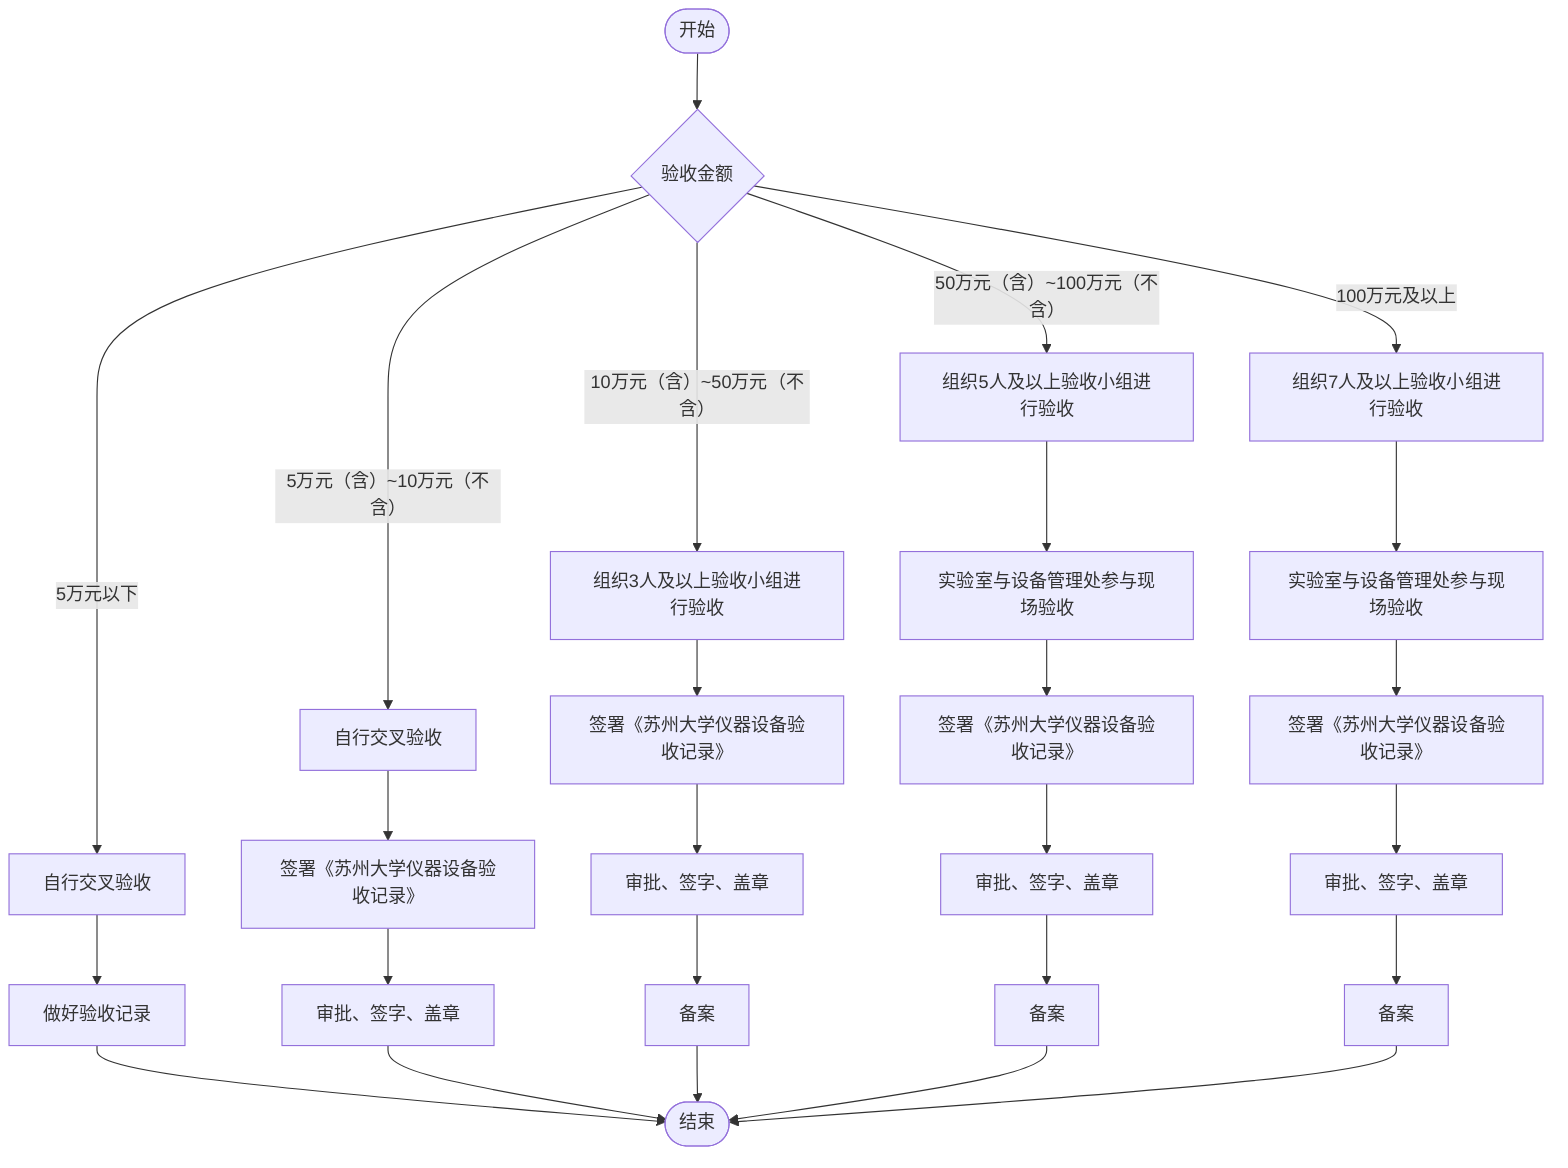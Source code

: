 flowchart TD
    Start([开始]) --> Amount{验收金额}
    Amount -->|5万元以下| A1[自行交叉验收]
    A1 --> A2[做好验收记录]
    A2 --> End([结束])
    Amount -->|5万元（含）~10万元（不含）| B1[自行交叉验收]
    B1 --> B2[签署《苏州大学仪器设备验收记录》]
    B2 --> B3[审批、签字、盖章]
    B3 --> End([结束])
    Amount -->|10万元（含）~50万元（不含）| C1[组织3人及以上验收小组进行验收]
    C1 --> C2[签署《苏州大学仪器设备验收记录》]
    C2 --> C3[审批、签字、盖章]
    C3 --> C4[备案]
    C4 --> End([结束])
    Amount -->|50万元（含）~100万元（不含）| D1[组织5人及以上验收小组进行验收]
    D1 --> D2[实验室与设备管理处参与现场验收]
    D2 --> D3[签署《苏州大学仪器设备验收记录》]
    D3 --> D4[审批、签字、盖章]
    D4 --> D5[备案]
    D5 --> End([结束])
    Amount -->|100万元及以上| E1[组织7人及以上验收小组进行验收]
    E1 --> E2[实验室与设备管理处参与现场验收]
    E2 --> E3[签署《苏州大学仪器设备验收记录》]
    E3 --> E4[审批、签字、盖章]
    E4 --> E5[备案]
    E5 --> End([结束])